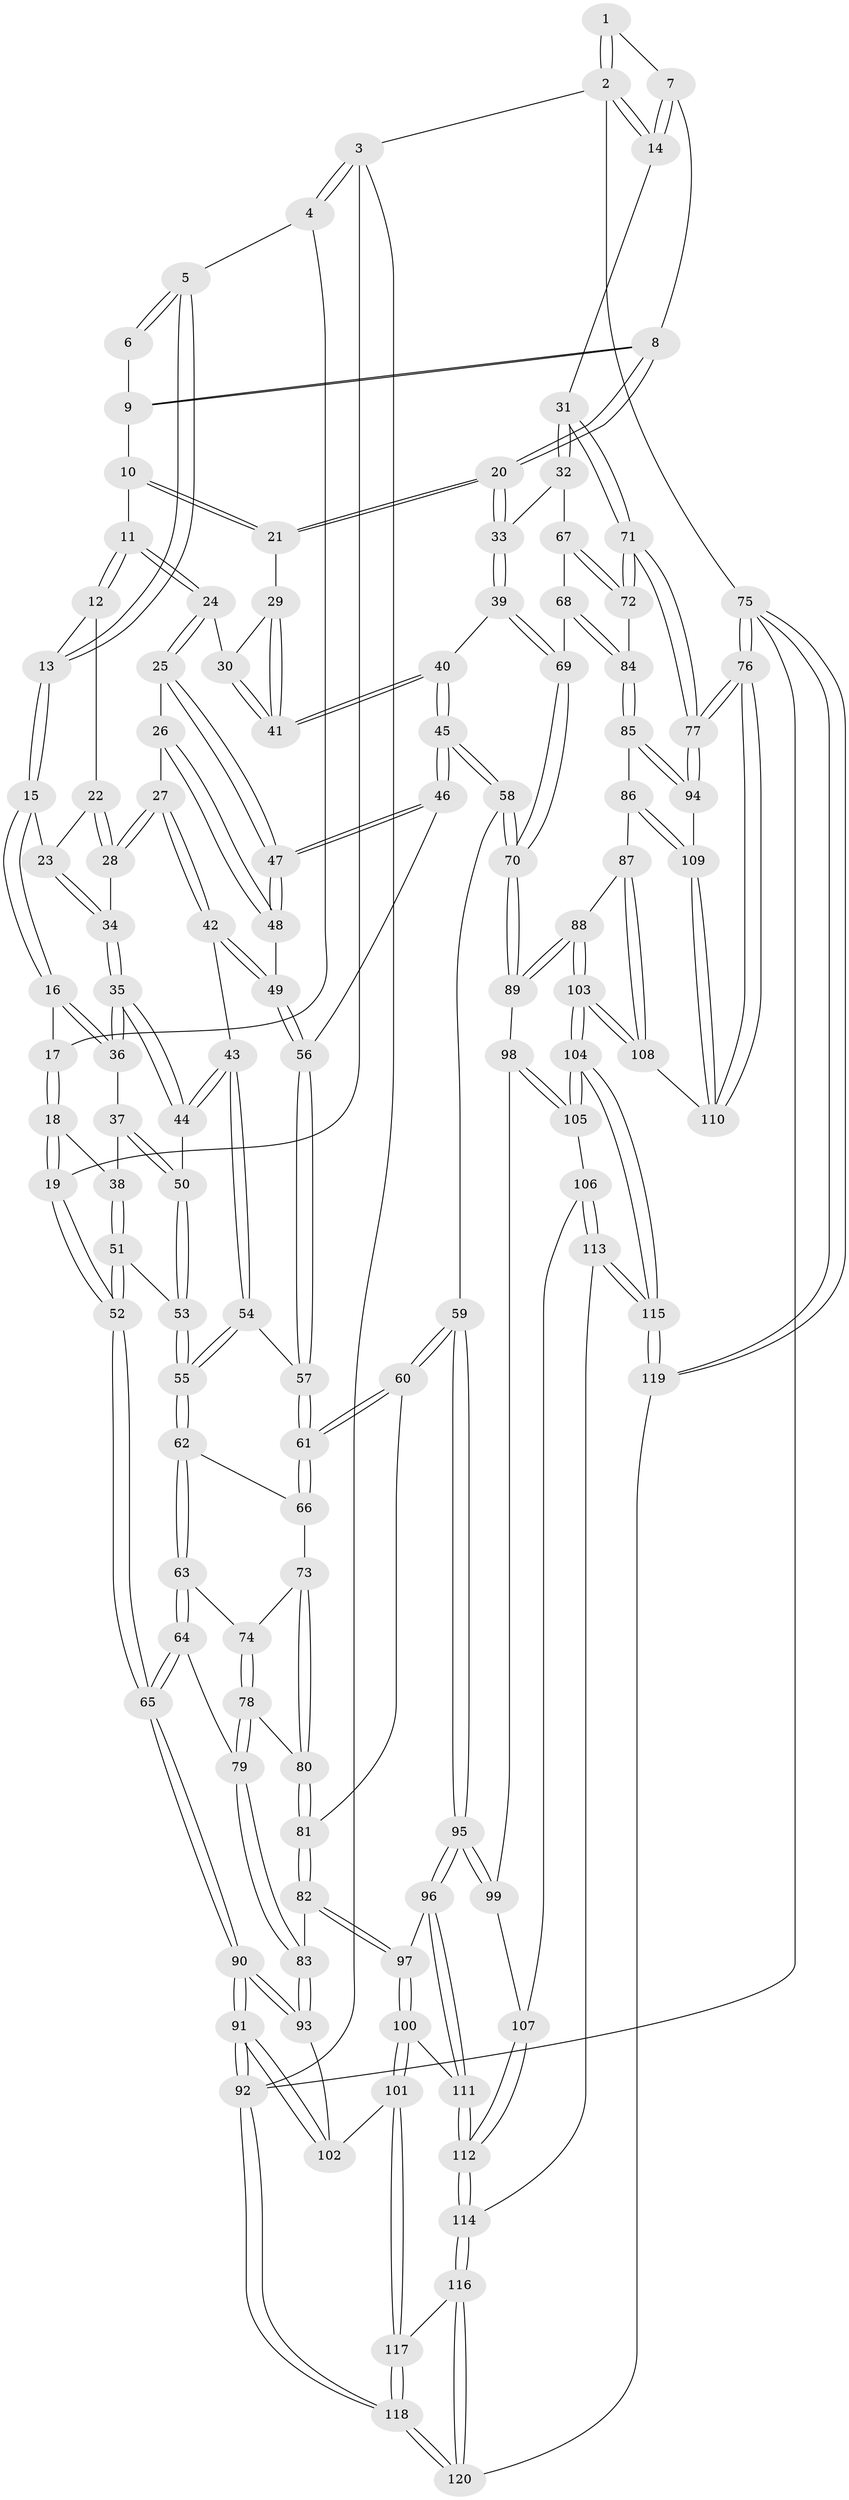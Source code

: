 // Generated by graph-tools (version 1.1) at 2025/38/03/09/25 02:38:35]
// undirected, 120 vertices, 297 edges
graph export_dot {
graph [start="1"]
  node [color=gray90,style=filled];
  1 [pos="+0.6794772576363894+0"];
  2 [pos="+1+0"];
  3 [pos="+0+0"];
  4 [pos="+0.15697163828252614+0"];
  5 [pos="+0.3380351250517695+0"];
  6 [pos="+0.6753038707933667+0"];
  7 [pos="+0.8609873023444986+0.05950106480098151"];
  8 [pos="+0.777376909065259+0.14465428268295916"];
  9 [pos="+0.6772426842146231+0"];
  10 [pos="+0.6031285862093787+0.10180707440644375"];
  11 [pos="+0.5451670477436258+0.14356833838416594"];
  12 [pos="+0.5176554386533463+0.13333109055917503"];
  13 [pos="+0.3616399296841434+0"];
  14 [pos="+1+0.034082214211232975"];
  15 [pos="+0.3272056577944087+0.12597180053905827"];
  16 [pos="+0.22605649009407852+0.1794863732730283"];
  17 [pos="+0.16407472421544236+0.07723354188860442"];
  18 [pos="+0.08989452430760939+0.18558773068538903"];
  19 [pos="+0+0.1020409752724829"];
  20 [pos="+0.7767916252945475+0.17130813687385327"];
  21 [pos="+0.7171241486599884+0.17796406123888947"];
  22 [pos="+0.4598761895876564+0.175524678305361"];
  23 [pos="+0.35325539620593827+0.17112215866100236"];
  24 [pos="+0.5697949651787114+0.23104834170592717"];
  25 [pos="+0.556764045236708+0.2493712968176053"];
  26 [pos="+0.5010463899267716+0.2706340388320297"];
  27 [pos="+0.46128682131033233+0.26481124532874584"];
  28 [pos="+0.4499338631899215+0.25324120751170337"];
  29 [pos="+0.6770462332360615+0.207681920288131"];
  30 [pos="+0.6086301289122743+0.23740942718232114"];
  31 [pos="+1+0.2507582982363331"];
  32 [pos="+0.9446408249624091+0.31511159416503814"];
  33 [pos="+0.8958019730406224+0.3120221686866178"];
  34 [pos="+0.3596662409144105+0.23582219539630478"];
  35 [pos="+0.33231697244405306+0.2875067380415423"];
  36 [pos="+0.20545180498068566+0.21430865534646998"];
  37 [pos="+0.16992103479765355+0.23866203336871733"];
  38 [pos="+0.16340037148673844+0.24066811974940838"];
  39 [pos="+0.7535894425309737+0.39725761713509194"];
  40 [pos="+0.7253878953128738+0.40499619613489557"];
  41 [pos="+0.7038868041354378+0.36735526688047765"];
  42 [pos="+0.4280310073126585+0.3242068475276187"];
  43 [pos="+0.33230621250449877+0.31395510467282034"];
  44 [pos="+0.33168573074096447+0.31305269061932745"];
  45 [pos="+0.6418691795339213+0.46250048328569715"];
  46 [pos="+0.5850508171901827+0.397567226256365"];
  47 [pos="+0.5838054104218761+0.3945866530908994"];
  48 [pos="+0.4966555266908882+0.3253827924904424"];
  49 [pos="+0.4528156272813099+0.36585302970576206"];
  50 [pos="+0.2621820800435556+0.33129620680595817"];
  51 [pos="+0.10464853982361855+0.3833886496627935"];
  52 [pos="+0+0.47467633887693156"];
  53 [pos="+0.19338781875712965+0.41148132392264636"];
  54 [pos="+0.34257217145902646+0.37671743113126793"];
  55 [pos="+0.24318468177996877+0.46203084734468786"];
  56 [pos="+0.45323228844187285+0.37646468259708954"];
  57 [pos="+0.4136645621362693+0.4389185124777152"];
  58 [pos="+0.6012237178896421+0.5503062855376669"];
  59 [pos="+0.4566506400688183+0.588297018066137"];
  60 [pos="+0.44321113075791635+0.5811233849938465"];
  61 [pos="+0.43588527467074945+0.5712303109877142"];
  62 [pos="+0.2507176251298571+0.485270628868738"];
  63 [pos="+0.1500931332930418+0.5485470267560568"];
  64 [pos="+0.06513747141358874+0.5695465178068124"];
  65 [pos="+0+0.49880274128918883"];
  66 [pos="+0.2529583038127656+0.487634113068747"];
  67 [pos="+0.9235884512712833+0.4733048292923375"];
  68 [pos="+0.8703060367087292+0.6040847569205019"];
  69 [pos="+0.8475616017919329+0.6032393705294897"];
  70 [pos="+0.7036805710758565+0.667134968565481"];
  71 [pos="+1+0.6072878020343803"];
  72 [pos="+1+0.6225340168045531"];
  73 [pos="+0.23329558545517415+0.5776406532809664"];
  74 [pos="+0.20013076582072728+0.5832637668831556"];
  75 [pos="+1+1"];
  76 [pos="+1+1"];
  77 [pos="+1+0.8672166571454696"];
  78 [pos="+0.17917974914580828+0.6345511406923388"];
  79 [pos="+0.1576675360900973+0.6580431570854904"];
  80 [pos="+0.24168682799016247+0.5997058482912611"];
  81 [pos="+0.29441233162497604+0.648848072493673"];
  82 [pos="+0.25415587942065404+0.6989503270965237"];
  83 [pos="+0.15823878549302814+0.6593361715153079"];
  84 [pos="+0.9305700786144755+0.6489605357937575"];
  85 [pos="+0.9216529621135248+0.7046038573205863"];
  86 [pos="+0.8903367087197925+0.7542377559301878"];
  87 [pos="+0.8675657582281856+0.7583491845000284"];
  88 [pos="+0.8058508723364358+0.7533388495432528"];
  89 [pos="+0.7044345234811205+0.6741424978599595"];
  90 [pos="+0+0.6852768177261139"];
  91 [pos="+0+1"];
  92 [pos="+0+1"];
  93 [pos="+0.11493744536757161+0.7529693698443357"];
  94 [pos="+1+0.8146017953194099"];
  95 [pos="+0.45127393941480926+0.734376122979081"];
  96 [pos="+0.4353394682524835+0.785259767686062"];
  97 [pos="+0.2542215848500638+0.6997653550165135"];
  98 [pos="+0.7003438394229793+0.6835818414022635"];
  99 [pos="+0.617661621871102+0.7645863492500125"];
  100 [pos="+0.2352311071508181+0.8131644003368583"];
  101 [pos="+0.21278274178795328+0.8385776547044311"];
  102 [pos="+0.14296755096899727+0.7941629283661056"];
  103 [pos="+0.7696456117101687+0.956259697055668"];
  104 [pos="+0.7374878680566732+0.9870317012901217"];
  105 [pos="+0.7093679604227104+0.832847378999458"];
  106 [pos="+0.6128074114819417+0.8032765910792679"];
  107 [pos="+0.6119278637743896+0.7888107568531355"];
  108 [pos="+0.8212836303659339+0.9273368410663686"];
  109 [pos="+0.9290112967392615+0.8221793202125889"];
  110 [pos="+0.8963004066987933+0.899794888575858"];
  111 [pos="+0.43485604326540195+0.7883979095970468"];
  112 [pos="+0.4478522524175782+0.8326281626738585"];
  113 [pos="+0.603084354255272+0.9115048825430734"];
  114 [pos="+0.4581460369058862+0.8937351230530983"];
  115 [pos="+0.7345508852134636+0.9922150217499875"];
  116 [pos="+0.4220911111722422+0.9499412530893423"];
  117 [pos="+0.21286840602389506+0.8517574173034945"];
  118 [pos="+0+1"];
  119 [pos="+0.7504838945861599+1"];
  120 [pos="+0.35805609805980465+1"];
  1 -- 2;
  1 -- 2;
  1 -- 7;
  2 -- 3;
  2 -- 14;
  2 -- 14;
  2 -- 75;
  3 -- 4;
  3 -- 4;
  3 -- 19;
  3 -- 92;
  4 -- 5;
  4 -- 17;
  5 -- 6;
  5 -- 6;
  5 -- 13;
  5 -- 13;
  6 -- 9;
  7 -- 8;
  7 -- 14;
  7 -- 14;
  8 -- 9;
  8 -- 9;
  8 -- 20;
  8 -- 20;
  9 -- 10;
  10 -- 11;
  10 -- 21;
  10 -- 21;
  11 -- 12;
  11 -- 12;
  11 -- 24;
  11 -- 24;
  12 -- 13;
  12 -- 22;
  13 -- 15;
  13 -- 15;
  14 -- 31;
  15 -- 16;
  15 -- 16;
  15 -- 23;
  16 -- 17;
  16 -- 36;
  16 -- 36;
  17 -- 18;
  17 -- 18;
  18 -- 19;
  18 -- 19;
  18 -- 38;
  19 -- 52;
  19 -- 52;
  20 -- 21;
  20 -- 21;
  20 -- 33;
  20 -- 33;
  21 -- 29;
  22 -- 23;
  22 -- 28;
  22 -- 28;
  23 -- 34;
  23 -- 34;
  24 -- 25;
  24 -- 25;
  24 -- 30;
  25 -- 26;
  25 -- 47;
  25 -- 47;
  26 -- 27;
  26 -- 48;
  26 -- 48;
  27 -- 28;
  27 -- 28;
  27 -- 42;
  27 -- 42;
  28 -- 34;
  29 -- 30;
  29 -- 41;
  29 -- 41;
  30 -- 41;
  30 -- 41;
  31 -- 32;
  31 -- 32;
  31 -- 71;
  31 -- 71;
  32 -- 33;
  32 -- 67;
  33 -- 39;
  33 -- 39;
  34 -- 35;
  34 -- 35;
  35 -- 36;
  35 -- 36;
  35 -- 44;
  35 -- 44;
  36 -- 37;
  37 -- 38;
  37 -- 50;
  37 -- 50;
  38 -- 51;
  38 -- 51;
  39 -- 40;
  39 -- 69;
  39 -- 69;
  40 -- 41;
  40 -- 41;
  40 -- 45;
  40 -- 45;
  42 -- 43;
  42 -- 49;
  42 -- 49;
  43 -- 44;
  43 -- 44;
  43 -- 54;
  43 -- 54;
  44 -- 50;
  45 -- 46;
  45 -- 46;
  45 -- 58;
  45 -- 58;
  46 -- 47;
  46 -- 47;
  46 -- 56;
  47 -- 48;
  47 -- 48;
  48 -- 49;
  49 -- 56;
  49 -- 56;
  50 -- 53;
  50 -- 53;
  51 -- 52;
  51 -- 52;
  51 -- 53;
  52 -- 65;
  52 -- 65;
  53 -- 55;
  53 -- 55;
  54 -- 55;
  54 -- 55;
  54 -- 57;
  55 -- 62;
  55 -- 62;
  56 -- 57;
  56 -- 57;
  57 -- 61;
  57 -- 61;
  58 -- 59;
  58 -- 70;
  58 -- 70;
  59 -- 60;
  59 -- 60;
  59 -- 95;
  59 -- 95;
  60 -- 61;
  60 -- 61;
  60 -- 81;
  61 -- 66;
  61 -- 66;
  62 -- 63;
  62 -- 63;
  62 -- 66;
  63 -- 64;
  63 -- 64;
  63 -- 74;
  64 -- 65;
  64 -- 65;
  64 -- 79;
  65 -- 90;
  65 -- 90;
  66 -- 73;
  67 -- 68;
  67 -- 72;
  67 -- 72;
  68 -- 69;
  68 -- 84;
  68 -- 84;
  69 -- 70;
  69 -- 70;
  70 -- 89;
  70 -- 89;
  71 -- 72;
  71 -- 72;
  71 -- 77;
  71 -- 77;
  72 -- 84;
  73 -- 74;
  73 -- 80;
  73 -- 80;
  74 -- 78;
  74 -- 78;
  75 -- 76;
  75 -- 76;
  75 -- 119;
  75 -- 119;
  75 -- 92;
  76 -- 77;
  76 -- 77;
  76 -- 110;
  76 -- 110;
  77 -- 94;
  77 -- 94;
  78 -- 79;
  78 -- 79;
  78 -- 80;
  79 -- 83;
  79 -- 83;
  80 -- 81;
  80 -- 81;
  81 -- 82;
  81 -- 82;
  82 -- 83;
  82 -- 97;
  82 -- 97;
  83 -- 93;
  83 -- 93;
  84 -- 85;
  84 -- 85;
  85 -- 86;
  85 -- 94;
  85 -- 94;
  86 -- 87;
  86 -- 109;
  86 -- 109;
  87 -- 88;
  87 -- 108;
  87 -- 108;
  88 -- 89;
  88 -- 89;
  88 -- 103;
  88 -- 103;
  89 -- 98;
  90 -- 91;
  90 -- 91;
  90 -- 93;
  90 -- 93;
  91 -- 92;
  91 -- 92;
  91 -- 102;
  91 -- 102;
  92 -- 118;
  92 -- 118;
  93 -- 102;
  94 -- 109;
  95 -- 96;
  95 -- 96;
  95 -- 99;
  95 -- 99;
  96 -- 97;
  96 -- 111;
  96 -- 111;
  97 -- 100;
  97 -- 100;
  98 -- 99;
  98 -- 105;
  98 -- 105;
  99 -- 107;
  100 -- 101;
  100 -- 101;
  100 -- 111;
  101 -- 102;
  101 -- 117;
  101 -- 117;
  103 -- 104;
  103 -- 104;
  103 -- 108;
  103 -- 108;
  104 -- 105;
  104 -- 105;
  104 -- 115;
  104 -- 115;
  105 -- 106;
  106 -- 107;
  106 -- 113;
  106 -- 113;
  107 -- 112;
  107 -- 112;
  108 -- 110;
  109 -- 110;
  109 -- 110;
  111 -- 112;
  111 -- 112;
  112 -- 114;
  112 -- 114;
  113 -- 114;
  113 -- 115;
  113 -- 115;
  114 -- 116;
  114 -- 116;
  115 -- 119;
  115 -- 119;
  116 -- 117;
  116 -- 120;
  116 -- 120;
  117 -- 118;
  117 -- 118;
  118 -- 120;
  118 -- 120;
  119 -- 120;
}
